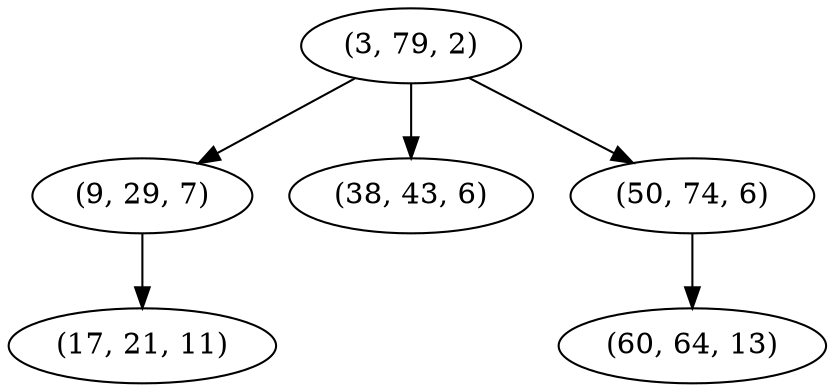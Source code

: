 digraph tree {
    "(3, 79, 2)";
    "(9, 29, 7)";
    "(17, 21, 11)";
    "(38, 43, 6)";
    "(50, 74, 6)";
    "(60, 64, 13)";
    "(3, 79, 2)" -> "(9, 29, 7)";
    "(3, 79, 2)" -> "(38, 43, 6)";
    "(3, 79, 2)" -> "(50, 74, 6)";
    "(9, 29, 7)" -> "(17, 21, 11)";
    "(50, 74, 6)" -> "(60, 64, 13)";
}
